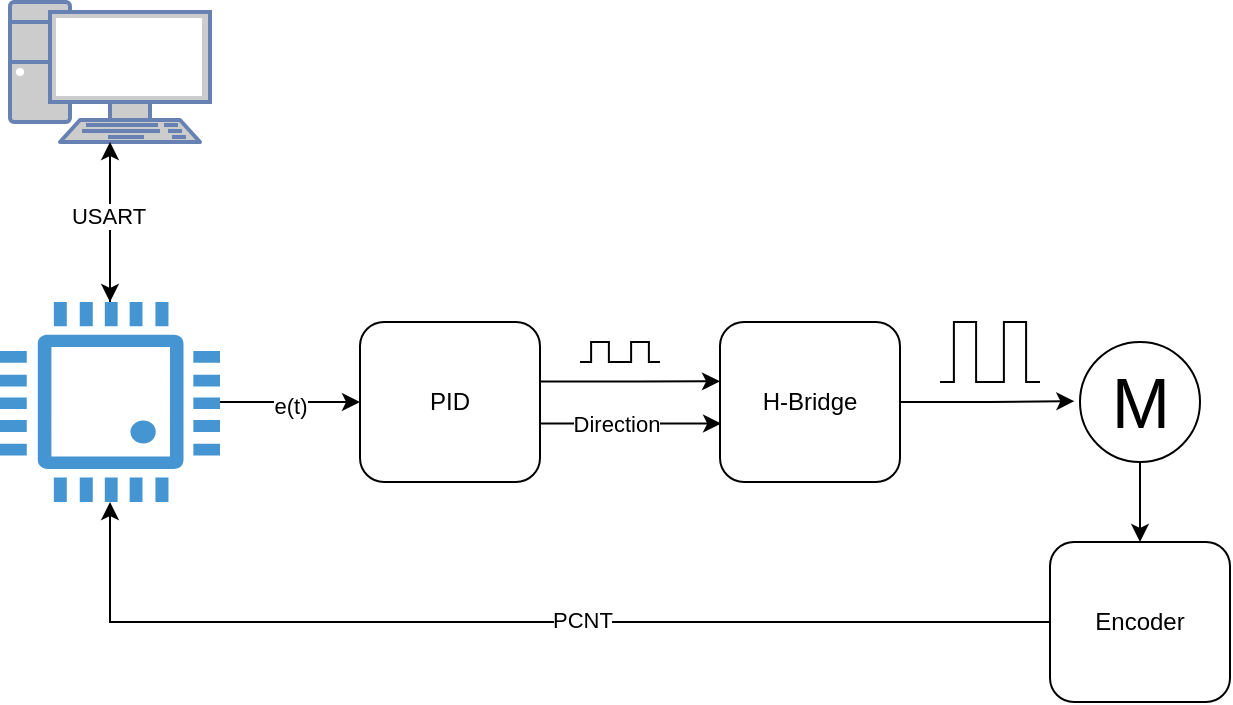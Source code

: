 <mxfile version="26.2.2" pages="3">
  <diagram name="Full_Control" id="Z-rWZrOju2R3CRfV87Qa">
    <mxGraphModel dx="985" dy="523" grid="1" gridSize="10" guides="1" tooltips="1" connect="1" arrows="1" fold="1" page="1" pageScale="1" pageWidth="827" pageHeight="1169" math="0" shadow="0">
      <root>
        <mxCell id="0" />
        <mxCell id="1" parent="0" />
        <mxCell id="OV722-GQpvoIQYZgpxlN-23" style="edgeStyle=orthogonalEdgeStyle;rounded=0;orthogonalLoop=1;jettySize=auto;html=1;entryX=0;entryY=0.5;entryDx=0;entryDy=0;" parent="1" source="OV722-GQpvoIQYZgpxlN-1" target="OV722-GQpvoIQYZgpxlN-18" edge="1">
          <mxGeometry relative="1" as="geometry" />
        </mxCell>
        <mxCell id="OV722-GQpvoIQYZgpxlN-24" value="e(t)" style="edgeLabel;html=1;align=center;verticalAlign=middle;resizable=0;points=[];" parent="OV722-GQpvoIQYZgpxlN-23" vertex="1" connectable="0">
          <mxGeometry x="-0.018" y="-2" relative="1" as="geometry">
            <mxPoint as="offset" />
          </mxGeometry>
        </mxCell>
        <mxCell id="OV722-GQpvoIQYZgpxlN-1" value="" style="pointerEvents=1;shadow=0;dashed=0;html=1;strokeColor=none;fillColor=#4495D1;labelPosition=center;verticalLabelPosition=bottom;verticalAlign=top;align=center;outlineConnect=0;shape=mxgraph.veeam.cpu;" parent="1" vertex="1">
          <mxGeometry x="90" y="160" width="110" height="100" as="geometry" />
        </mxCell>
        <mxCell id="OV722-GQpvoIQYZgpxlN-39" style="edgeStyle=orthogonalEdgeStyle;rounded=0;orthogonalLoop=1;jettySize=auto;html=1;entryX=0.5;entryY=0;entryDx=0;entryDy=0;" parent="1" source="OV722-GQpvoIQYZgpxlN-5" target="OV722-GQpvoIQYZgpxlN-38" edge="1">
          <mxGeometry relative="1" as="geometry" />
        </mxCell>
        <mxCell id="OV722-GQpvoIQYZgpxlN-5" value="M" style="verticalLabelPosition=middle;shadow=0;dashed=0;align=center;html=1;verticalAlign=middle;strokeWidth=1;shape=ellipse;aspect=fixed;fontSize=35;" parent="1" vertex="1">
          <mxGeometry x="630" y="180" width="60" height="60" as="geometry" />
        </mxCell>
        <mxCell id="OV722-GQpvoIQYZgpxlN-25" style="edgeStyle=orthogonalEdgeStyle;rounded=0;orthogonalLoop=1;jettySize=auto;html=1;entryX=0;entryY=0.371;entryDx=0;entryDy=0;entryPerimeter=0;" parent="1" source="OV722-GQpvoIQYZgpxlN-18" target="OV722-GQpvoIQYZgpxlN-22" edge="1">
          <mxGeometry relative="1" as="geometry">
            <Array as="points">
              <mxPoint x="410" y="200" />
            </Array>
          </mxGeometry>
        </mxCell>
        <mxCell id="OV722-GQpvoIQYZgpxlN-18" value="PID" style="rounded=1;whiteSpace=wrap;html=1;" parent="1" vertex="1">
          <mxGeometry x="270" y="170" width="90" height="80" as="geometry" />
        </mxCell>
        <mxCell id="OV722-GQpvoIQYZgpxlN-20" style="edgeStyle=orthogonalEdgeStyle;rounded=0;orthogonalLoop=1;jettySize=auto;html=1;" parent="1" source="OV722-GQpvoIQYZgpxlN-19" target="OV722-GQpvoIQYZgpxlN-1" edge="1">
          <mxGeometry relative="1" as="geometry" />
        </mxCell>
        <mxCell id="OV722-GQpvoIQYZgpxlN-19" value="" style="fontColor=#0066CC;verticalAlign=top;verticalLabelPosition=bottom;labelPosition=center;align=center;html=1;outlineConnect=0;fillColor=#CCCCCC;strokeColor=#6881B3;gradientColor=none;gradientDirection=north;strokeWidth=2;shape=mxgraph.networks.pc;" parent="1" vertex="1">
          <mxGeometry x="95" y="10" width="100" height="70" as="geometry" />
        </mxCell>
        <mxCell id="OV722-GQpvoIQYZgpxlN-21" style="edgeStyle=orthogonalEdgeStyle;rounded=0;orthogonalLoop=1;jettySize=auto;html=1;entryX=0.5;entryY=1;entryDx=0;entryDy=0;entryPerimeter=0;" parent="1" source="OV722-GQpvoIQYZgpxlN-1" target="OV722-GQpvoIQYZgpxlN-19" edge="1">
          <mxGeometry relative="1" as="geometry" />
        </mxCell>
        <mxCell id="OV722-GQpvoIQYZgpxlN-36" value="USART" style="edgeLabel;html=1;align=center;verticalAlign=middle;resizable=0;points=[];" parent="OV722-GQpvoIQYZgpxlN-21" vertex="1" connectable="0">
          <mxGeometry x="0.075" y="1" relative="1" as="geometry">
            <mxPoint as="offset" />
          </mxGeometry>
        </mxCell>
        <mxCell id="OV722-GQpvoIQYZgpxlN-22" value="H-Bridge" style="rounded=1;whiteSpace=wrap;html=1;" parent="1" vertex="1">
          <mxGeometry x="450" y="170" width="90" height="80" as="geometry" />
        </mxCell>
        <mxCell id="OV722-GQpvoIQYZgpxlN-26" style="edgeStyle=orthogonalEdgeStyle;rounded=0;orthogonalLoop=1;jettySize=auto;html=1;entryX=0.006;entryY=0.635;entryDx=0;entryDy=0;entryPerimeter=0;" parent="1" source="OV722-GQpvoIQYZgpxlN-18" target="OV722-GQpvoIQYZgpxlN-22" edge="1">
          <mxGeometry relative="1" as="geometry">
            <mxPoint x="440" y="220" as="targetPoint" />
            <Array as="points">
              <mxPoint x="410" y="220" />
            </Array>
          </mxGeometry>
        </mxCell>
        <mxCell id="OV722-GQpvoIQYZgpxlN-37" value="Direction" style="edgeLabel;html=1;align=center;verticalAlign=middle;resizable=0;points=[];" parent="OV722-GQpvoIQYZgpxlN-26" vertex="1" connectable="0">
          <mxGeometry x="-0.164" relative="1" as="geometry">
            <mxPoint as="offset" />
          </mxGeometry>
        </mxCell>
        <mxCell id="OV722-GQpvoIQYZgpxlN-29" style="edgeStyle=orthogonalEdgeStyle;rounded=0;orthogonalLoop=1;jettySize=auto;html=1;entryX=-0.047;entryY=0.493;entryDx=0;entryDy=0;entryPerimeter=0;" parent="1" source="OV722-GQpvoIQYZgpxlN-22" target="OV722-GQpvoIQYZgpxlN-5" edge="1">
          <mxGeometry relative="1" as="geometry" />
        </mxCell>
        <mxCell id="OV722-GQpvoIQYZgpxlN-32" value="" style="group" parent="1" vertex="1" connectable="0">
          <mxGeometry x="560" y="170" width="50" height="30" as="geometry" />
        </mxCell>
        <mxCell id="OV722-GQpvoIQYZgpxlN-28" value="" style="pointerEvents=1;verticalLabelPosition=bottom;shadow=0;dashed=0;align=center;html=1;verticalAlign=top;shape=mxgraph.electrical.waveforms.pulse_1;" parent="OV722-GQpvoIQYZgpxlN-32" vertex="1">
          <mxGeometry width="25" height="30" as="geometry" />
        </mxCell>
        <mxCell id="OV722-GQpvoIQYZgpxlN-31" value="" style="pointerEvents=1;verticalLabelPosition=bottom;shadow=0;dashed=0;align=center;html=1;verticalAlign=top;shape=mxgraph.electrical.waveforms.pulse_1;" parent="OV722-GQpvoIQYZgpxlN-32" vertex="1">
          <mxGeometry x="25" width="25" height="30" as="geometry" />
        </mxCell>
        <mxCell id="OV722-GQpvoIQYZgpxlN-33" value="" style="group" parent="1" vertex="1" connectable="0">
          <mxGeometry x="380" y="180" width="40" height="10" as="geometry" />
        </mxCell>
        <mxCell id="OV722-GQpvoIQYZgpxlN-34" value="" style="pointerEvents=1;verticalLabelPosition=bottom;shadow=0;dashed=0;align=center;html=1;verticalAlign=top;shape=mxgraph.electrical.waveforms.pulse_1;" parent="OV722-GQpvoIQYZgpxlN-33" vertex="1">
          <mxGeometry width="20" height="10" as="geometry" />
        </mxCell>
        <mxCell id="OV722-GQpvoIQYZgpxlN-35" value="" style="pointerEvents=1;verticalLabelPosition=bottom;shadow=0;dashed=0;align=center;html=1;verticalAlign=top;shape=mxgraph.electrical.waveforms.pulse_1;" parent="OV722-GQpvoIQYZgpxlN-33" vertex="1">
          <mxGeometry x="20" width="20" height="10" as="geometry" />
        </mxCell>
        <mxCell id="OV722-GQpvoIQYZgpxlN-40" style="edgeStyle=orthogonalEdgeStyle;rounded=0;orthogonalLoop=1;jettySize=auto;html=1;" parent="1" source="OV722-GQpvoIQYZgpxlN-38" target="OV722-GQpvoIQYZgpxlN-1" edge="1">
          <mxGeometry relative="1" as="geometry" />
        </mxCell>
        <mxCell id="OV722-GQpvoIQYZgpxlN-41" value="PCNT" style="edgeLabel;html=1;align=center;verticalAlign=middle;resizable=0;points=[];" parent="OV722-GQpvoIQYZgpxlN-40" vertex="1" connectable="0">
          <mxGeometry x="-0.115" y="-1" relative="1" as="geometry">
            <mxPoint as="offset" />
          </mxGeometry>
        </mxCell>
        <mxCell id="OV722-GQpvoIQYZgpxlN-38" value="Encoder" style="rounded=1;whiteSpace=wrap;html=1;" parent="1" vertex="1">
          <mxGeometry x="615" y="280" width="90" height="80" as="geometry" />
        </mxCell>
      </root>
    </mxGraphModel>
  </diagram>
  <diagram id="7eIuXx3934-IpjgZDtl0" name="Pulse_Capture">
    <mxGraphModel dx="1190" dy="633" grid="1" gridSize="10" guides="1" tooltips="1" connect="1" arrows="1" fold="1" page="1" pageScale="1" pageWidth="827" pageHeight="1169" math="0" shadow="0">
      <root>
        <mxCell id="0" />
        <mxCell id="1" parent="0" />
        <mxCell id="PoG1BxQDD3cZX-1AE5FF-2" value="" style="rounded=0;whiteSpace=wrap;html=1;" vertex="1" parent="1">
          <mxGeometry x="284" y="90" width="260" height="450" as="geometry" />
        </mxCell>
        <mxCell id="PoG1BxQDD3cZX-1AE5FF-3" value="&lt;font style=&quot;font-size: 18px;&quot;&gt;&lt;b&gt;100ms Software Timer&lt;/b&gt;&lt;/font&gt;" style="text;html=1;align=center;verticalAlign=middle;whiteSpace=wrap;rounded=0;" vertex="1" parent="1">
          <mxGeometry x="294" y="100" width="240" height="40" as="geometry" />
        </mxCell>
        <mxCell id="PoG1BxQDD3cZX-1AE5FF-6" value="" style="edgeStyle=orthogonalEdgeStyle;rounded=0;orthogonalLoop=1;jettySize=auto;html=1;" edge="1" parent="1" source="PoG1BxQDD3cZX-1AE5FF-4" target="PoG1BxQDD3cZX-1AE5FF-5">
          <mxGeometry relative="1" as="geometry" />
        </mxCell>
        <mxCell id="PoG1BxQDD3cZX-1AE5FF-4" value="Capture actual pulse counter" style="rounded=1;whiteSpace=wrap;html=1;" vertex="1" parent="1">
          <mxGeometry x="349" y="150" width="130" height="60" as="geometry" />
        </mxCell>
        <mxCell id="PoG1BxQDD3cZX-1AE5FF-8" value="" style="edgeStyle=orthogonalEdgeStyle;rounded=0;orthogonalLoop=1;jettySize=auto;html=1;" edge="1" parent="1" source="PoG1BxQDD3cZX-1AE5FF-5" target="PoG1BxQDD3cZX-1AE5FF-7">
          <mxGeometry relative="1" as="geometry" />
        </mxCell>
        <mxCell id="PoG1BxQDD3cZX-1AE5FF-5" value="Calculate pulse variation&lt;div&gt;(acutal_count - previous_count)&lt;/div&gt;" style="whiteSpace=wrap;html=1;rounded=1;" vertex="1" parent="1">
          <mxGeometry x="321.5" y="240" width="185" height="70" as="geometry" />
        </mxCell>
        <mxCell id="PoG1BxQDD3cZX-1AE5FF-10" value="" style="edgeStyle=orthogonalEdgeStyle;rounded=0;orthogonalLoop=1;jettySize=auto;html=1;" edge="1" parent="1" source="PoG1BxQDD3cZX-1AE5FF-7" target="PoG1BxQDD3cZX-1AE5FF-9">
          <mxGeometry relative="1" as="geometry" />
        </mxCell>
        <mxCell id="PoG1BxQDD3cZX-1AE5FF-7" value="Apply moving average filter" style="whiteSpace=wrap;html=1;rounded=1;" vertex="1" parent="1">
          <mxGeometry x="354" y="340" width="120" height="60" as="geometry" />
        </mxCell>
        <mxCell id="PoG1BxQDD3cZX-1AE5FF-9" value="Calculate and store current RPM" style="whiteSpace=wrap;html=1;rounded=1;" vertex="1" parent="1">
          <mxGeometry x="354" y="450" width="120" height="60" as="geometry" />
        </mxCell>
        <mxCell id="_Igv1LuJyFZyrK84kMH2-3" value="" style="points=[[0.25,0.25,0],[0.5,0,0],[0.75,0.25,0],[1,0.5,0],[0.75,0.75,0],[0.5,1,0],[0.25,0.75,0],[0,0.5,0]];shape=mxgraph.bpmn.gateway2;html=1;verticalLabelPosition=bottom;labelBackgroundColor=#ffffff;verticalAlign=top;align=center;perimeter=rhombusPerimeter;outlineConnect=0;outline=catching;symbol=timer;" vertex="1" parent="1">
          <mxGeometry x="389" y="30" width="50" height="50" as="geometry" />
        </mxCell>
      </root>
    </mxGraphModel>
  </diagram>
  <diagram id="QGKFXYn_B-JsUszylDK8" name="PID">
    <mxGraphModel dx="1190" dy="633" grid="1" gridSize="10" guides="1" tooltips="1" connect="1" arrows="1" fold="1" page="1" pageScale="1" pageWidth="827" pageHeight="1169" math="1" shadow="0">
      <root>
        <mxCell id="0" />
        <mxCell id="1" parent="0" />
        <mxCell id="Bdaa1ZfYECtBU1JqmxG2-5" value="" style="group" vertex="1" connectable="0" parent="1">
          <mxGeometry x="250" y="160" width="120" height="60" as="geometry" />
        </mxCell>
        <mxCell id="Bdaa1ZfYECtBU1JqmxG2-7" value="" style="group" vertex="1" connectable="0" parent="Bdaa1ZfYECtBU1JqmxG2-5">
          <mxGeometry width="120" height="60" as="geometry" />
        </mxCell>
        <mxCell id="Bdaa1ZfYECtBU1JqmxG2-4" value="" style="rounded=1;whiteSpace=wrap;html=1;" vertex="1" parent="Bdaa1ZfYECtBU1JqmxG2-7">
          <mxGeometry width="120" height="60" as="geometry" />
        </mxCell>
        <mxCell id="Bdaa1ZfYECtBU1JqmxG2-3" value="$$ K_{i}\times \int e(t)$$" style="text;html=1;align=center;verticalAlign=middle;whiteSpace=wrap;rounded=0;" vertex="1" parent="Bdaa1ZfYECtBU1JqmxG2-7">
          <mxGeometry x="30" y="15" width="60" height="30" as="geometry" />
        </mxCell>
        <mxCell id="Bdaa1ZfYECtBU1JqmxG2-8" value="" style="group" vertex="1" connectable="0" parent="1">
          <mxGeometry x="250" y="80" width="120" height="60" as="geometry" />
        </mxCell>
        <mxCell id="Bdaa1ZfYECtBU1JqmxG2-9" value="" style="group" vertex="1" connectable="0" parent="Bdaa1ZfYECtBU1JqmxG2-8">
          <mxGeometry width="120" height="60" as="geometry" />
        </mxCell>
        <mxCell id="Bdaa1ZfYECtBU1JqmxG2-10" value="" style="rounded=1;whiteSpace=wrap;html=1;" vertex="1" parent="Bdaa1ZfYECtBU1JqmxG2-9">
          <mxGeometry width="120" height="60" as="geometry" />
        </mxCell>
        <mxCell id="Bdaa1ZfYECtBU1JqmxG2-11" value="$$K_{p}\times e(t)$$" style="text;html=1;align=center;verticalAlign=middle;whiteSpace=wrap;rounded=0;" vertex="1" parent="Bdaa1ZfYECtBU1JqmxG2-9">
          <mxGeometry x="30" y="15" width="60" height="30" as="geometry" />
        </mxCell>
        <mxCell id="Bdaa1ZfYECtBU1JqmxG2-12" value="" style="group" vertex="1" connectable="0" parent="1">
          <mxGeometry x="250" y="240" width="120" height="60" as="geometry" />
        </mxCell>
        <mxCell id="Bdaa1ZfYECtBU1JqmxG2-13" value="" style="group" vertex="1" connectable="0" parent="Bdaa1ZfYECtBU1JqmxG2-12">
          <mxGeometry width="120" height="60" as="geometry" />
        </mxCell>
        <mxCell id="Bdaa1ZfYECtBU1JqmxG2-14" value="" style="rounded=1;whiteSpace=wrap;html=1;" vertex="1" parent="Bdaa1ZfYECtBU1JqmxG2-13">
          <mxGeometry width="120" height="60" as="geometry" />
        </mxCell>
        <mxCell id="Bdaa1ZfYECtBU1JqmxG2-15" value="$$ K_{d}\times \frac{de(t)}{dt}$$" style="text;html=1;align=center;verticalAlign=middle;whiteSpace=wrap;rounded=0;" vertex="1" parent="Bdaa1ZfYECtBU1JqmxG2-13">
          <mxGeometry x="30" y="15" width="60" height="30" as="geometry" />
        </mxCell>
        <mxCell id="Bdaa1ZfYECtBU1JqmxG2-19" value="" style="group" vertex="1" connectable="0" parent="1">
          <mxGeometry x="460" y="170" width="40" height="40" as="geometry" />
        </mxCell>
        <mxCell id="Bdaa1ZfYECtBU1JqmxG2-23" style="edgeStyle=orthogonalEdgeStyle;rounded=0;orthogonalLoop=1;jettySize=auto;html=1;" edge="1" parent="Bdaa1ZfYECtBU1JqmxG2-19" source="Bdaa1ZfYECtBU1JqmxG2-17">
          <mxGeometry relative="1" as="geometry">
            <mxPoint x="150" y="20" as="targetPoint" />
          </mxGeometry>
        </mxCell>
        <mxCell id="Bdaa1ZfYECtBU1JqmxG2-17" value="" style="ellipse;whiteSpace=wrap;html=1;aspect=fixed;" vertex="1" parent="Bdaa1ZfYECtBU1JqmxG2-19">
          <mxGeometry width="40" height="40" as="geometry" />
        </mxCell>
        <mxCell id="Bdaa1ZfYECtBU1JqmxG2-18" value="$$\sum$$" style="text;html=1;align=center;verticalAlign=middle;whiteSpace=wrap;rounded=0;" vertex="1" parent="Bdaa1ZfYECtBU1JqmxG2-19">
          <mxGeometry x="10" y="7.5" width="20" height="25" as="geometry" />
        </mxCell>
        <mxCell id="Bdaa1ZfYECtBU1JqmxG2-20" style="edgeStyle=orthogonalEdgeStyle;rounded=0;orthogonalLoop=1;jettySize=auto;html=1;entryX=0.5;entryY=1;entryDx=0;entryDy=0;" edge="1" parent="1" source="Bdaa1ZfYECtBU1JqmxG2-14" target="Bdaa1ZfYECtBU1JqmxG2-17">
          <mxGeometry relative="1" as="geometry" />
        </mxCell>
        <mxCell id="Bdaa1ZfYECtBU1JqmxG2-21" style="edgeStyle=orthogonalEdgeStyle;rounded=0;orthogonalLoop=1;jettySize=auto;html=1;entryX=0;entryY=0.5;entryDx=0;entryDy=0;" edge="1" parent="1" source="Bdaa1ZfYECtBU1JqmxG2-4" target="Bdaa1ZfYECtBU1JqmxG2-17">
          <mxGeometry relative="1" as="geometry" />
        </mxCell>
        <mxCell id="Bdaa1ZfYECtBU1JqmxG2-22" style="edgeStyle=orthogonalEdgeStyle;rounded=0;orthogonalLoop=1;jettySize=auto;html=1;entryX=0.5;entryY=0;entryDx=0;entryDy=0;" edge="1" parent="1" source="Bdaa1ZfYECtBU1JqmxG2-10" target="Bdaa1ZfYECtBU1JqmxG2-17">
          <mxGeometry relative="1" as="geometry" />
        </mxCell>
        <mxCell id="Bdaa1ZfYECtBU1JqmxG2-24" value="Control signal" style="text;html=1;align=center;verticalAlign=middle;whiteSpace=wrap;rounded=0;" vertex="1" parent="1">
          <mxGeometry x="530" y="160" width="60" height="30" as="geometry" />
        </mxCell>
        <mxCell id="R49dEeUcWVjo-sZ3hqLw-14" style="edgeStyle=orthogonalEdgeStyle;rounded=0;orthogonalLoop=1;jettySize=auto;html=1;entryX=0.5;entryY=1;entryDx=0;entryDy=0;" edge="1" parent="1" source="Bdaa1ZfYECtBU1JqmxG2-25" target="R49dEeUcWVjo-sZ3hqLw-4">
          <mxGeometry relative="1" as="geometry">
            <Array as="points">
              <mxPoint x="680" y="330" />
              <mxPoint x="120" y="330" />
            </Array>
          </mxGeometry>
        </mxCell>
        <mxCell id="Bdaa1ZfYECtBU1JqmxG2-25" value="Plant" style="rounded=1;whiteSpace=wrap;html=1;" vertex="1" parent="1">
          <mxGeometry x="610" y="160" width="120" height="60" as="geometry" />
        </mxCell>
        <mxCell id="R49dEeUcWVjo-sZ3hqLw-2" value="" style="group" vertex="1" connectable="0" parent="1">
          <mxGeometry x="100" y="170" width="40" height="40" as="geometry" />
        </mxCell>
        <mxCell id="R49dEeUcWVjo-sZ3hqLw-4" value="" style="ellipse;whiteSpace=wrap;html=1;aspect=fixed;" vertex="1" parent="R49dEeUcWVjo-sZ3hqLw-2">
          <mxGeometry width="40" height="40" as="geometry" />
        </mxCell>
        <mxCell id="R49dEeUcWVjo-sZ3hqLw-5" value="$$\sum$$" style="text;html=1;align=center;verticalAlign=middle;whiteSpace=wrap;rounded=0;" vertex="1" parent="R49dEeUcWVjo-sZ3hqLw-2">
          <mxGeometry x="10" y="7.5" width="20" height="25" as="geometry" />
        </mxCell>
        <mxCell id="R49dEeUcWVjo-sZ3hqLw-8" style="edgeStyle=orthogonalEdgeStyle;rounded=0;orthogonalLoop=1;jettySize=auto;html=1;entryX=0;entryY=0.5;entryDx=0;entryDy=0;" edge="1" parent="1" source="R49dEeUcWVjo-sZ3hqLw-4" target="Bdaa1ZfYECtBU1JqmxG2-4">
          <mxGeometry relative="1" as="geometry" />
        </mxCell>
        <mxCell id="R49dEeUcWVjo-sZ3hqLw-9" style="edgeStyle=orthogonalEdgeStyle;rounded=0;orthogonalLoop=1;jettySize=auto;html=1;entryX=0;entryY=0.5;entryDx=0;entryDy=0;" edge="1" parent="1" source="R49dEeUcWVjo-sZ3hqLw-4" target="Bdaa1ZfYECtBU1JqmxG2-10">
          <mxGeometry relative="1" as="geometry" />
        </mxCell>
        <mxCell id="R49dEeUcWVjo-sZ3hqLw-11" style="edgeStyle=orthogonalEdgeStyle;rounded=0;orthogonalLoop=1;jettySize=auto;html=1;entryX=0;entryY=0.5;entryDx=0;entryDy=0;" edge="1" parent="1" source="R49dEeUcWVjo-sZ3hqLw-4" target="Bdaa1ZfYECtBU1JqmxG2-14">
          <mxGeometry relative="1" as="geometry" />
        </mxCell>
        <mxCell id="R49dEeUcWVjo-sZ3hqLw-12" value="" style="endArrow=classic;html=1;rounded=0;entryX=0;entryY=0.5;entryDx=0;entryDy=0;" edge="1" parent="1" target="R49dEeUcWVjo-sZ3hqLw-4">
          <mxGeometry width="50" height="50" relative="1" as="geometry">
            <mxPoint x="30" y="190" as="sourcePoint" />
            <mxPoint x="250" y="160" as="targetPoint" />
          </mxGeometry>
        </mxCell>
        <mxCell id="R49dEeUcWVjo-sZ3hqLw-13" value="Set Point" style="text;html=1;align=center;verticalAlign=middle;whiteSpace=wrap;rounded=0;" vertex="1" parent="1">
          <mxGeometry x="30" y="160" width="60" height="30" as="geometry" />
        </mxCell>
        <mxCell id="R49dEeUcWVjo-sZ3hqLw-15" value="$$-$$" style="text;html=1;align=center;verticalAlign=middle;whiteSpace=wrap;rounded=0;" vertex="1" parent="1">
          <mxGeometry x="100" y="220" width="10" height="10" as="geometry" />
        </mxCell>
        <mxCell id="R49dEeUcWVjo-sZ3hqLw-20" value="$$+$$" style="text;html=1;align=center;verticalAlign=middle;whiteSpace=wrap;rounded=0;" vertex="1" parent="1">
          <mxGeometry x="80" y="200" width="10" height="10" as="geometry" />
        </mxCell>
        <mxCell id="a1Ip9Dr_KsX_Oa5Dbp-x-1" value="" style="rounded=0;whiteSpace=wrap;html=1;" vertex="1" parent="1">
          <mxGeometry x="284" y="410" width="260" height="450" as="geometry" />
        </mxCell>
        <mxCell id="a1Ip9Dr_KsX_Oa5Dbp-x-2" value="&lt;font style=&quot;font-size: 18px;&quot;&gt;&lt;b&gt;10ms Software Timer&lt;/b&gt;&lt;/font&gt;" style="text;html=1;align=center;verticalAlign=middle;whiteSpace=wrap;rounded=0;" vertex="1" parent="1">
          <mxGeometry x="294" y="420" width="240" height="40" as="geometry" />
        </mxCell>
        <mxCell id="a1Ip9Dr_KsX_Oa5Dbp-x-3" value="" style="edgeStyle=orthogonalEdgeStyle;rounded=0;orthogonalLoop=1;jettySize=auto;html=1;" edge="1" parent="1" source="a1Ip9Dr_KsX_Oa5Dbp-x-4" target="a1Ip9Dr_KsX_Oa5Dbp-x-6">
          <mxGeometry relative="1" as="geometry" />
        </mxCell>
        <mxCell id="a1Ip9Dr_KsX_Oa5Dbp-x-4" value="Get actual RPM" style="rounded=1;whiteSpace=wrap;html=1;" vertex="1" parent="1">
          <mxGeometry x="349" y="470" width="130" height="60" as="geometry" />
        </mxCell>
        <mxCell id="a1Ip9Dr_KsX_Oa5Dbp-x-5" value="" style="edgeStyle=orthogonalEdgeStyle;rounded=0;orthogonalLoop=1;jettySize=auto;html=1;" edge="1" parent="1" source="a1Ip9Dr_KsX_Oa5Dbp-x-6" target="a1Ip9Dr_KsX_Oa5Dbp-x-8">
          <mxGeometry relative="1" as="geometry" />
        </mxCell>
        <mxCell id="a1Ip9Dr_KsX_Oa5Dbp-x-6" value="Calculate error&lt;div&gt;(&lt;span style=&quot;background-color: transparent; color: light-dark(rgb(0, 0, 0), rgb(255, 255, 255));&quot;&gt;set_point -&amp;nbsp;&lt;/span&gt;&lt;span style=&quot;background-color: transparent; color: light-dark(rgb(0, 0, 0), rgb(255, 255, 255));&quot;&gt;current_rpm)&lt;/span&gt;&lt;/div&gt;" style="whiteSpace=wrap;html=1;rounded=1;" vertex="1" parent="1">
          <mxGeometry x="321.5" y="560" width="185" height="70" as="geometry" />
        </mxCell>
        <mxCell id="a1Ip9Dr_KsX_Oa5Dbp-x-7" value="" style="edgeStyle=orthogonalEdgeStyle;rounded=0;orthogonalLoop=1;jettySize=auto;html=1;" edge="1" parent="1" source="a1Ip9Dr_KsX_Oa5Dbp-x-8" target="a1Ip9Dr_KsX_Oa5Dbp-x-9">
          <mxGeometry relative="1" as="geometry" />
        </mxCell>
        <mxCell id="a1Ip9Dr_KsX_Oa5Dbp-x-8" value="Calculate PID output" style="whiteSpace=wrap;html=1;rounded=1;" vertex="1" parent="1">
          <mxGeometry x="354" y="660" width="120" height="60" as="geometry" />
        </mxCell>
        <mxCell id="a1Ip9Dr_KsX_Oa5Dbp-x-9" value="Set duty cycle" style="whiteSpace=wrap;html=1;rounded=1;" vertex="1" parent="1">
          <mxGeometry x="354" y="770" width="120" height="60" as="geometry" />
        </mxCell>
        <mxCell id="a1Ip9Dr_KsX_Oa5Dbp-x-10" value="" style="points=[[0.25,0.25,0],[0.5,0,0],[0.75,0.25,0],[1,0.5,0],[0.75,0.75,0],[0.5,1,0],[0.25,0.75,0],[0,0.5,0]];shape=mxgraph.bpmn.gateway2;html=1;verticalLabelPosition=bottom;labelBackgroundColor=#ffffff;verticalAlign=top;align=center;perimeter=rhombusPerimeter;outlineConnect=0;outline=catching;symbol=timer;" vertex="1" parent="1">
          <mxGeometry x="389" y="350" width="50" height="50" as="geometry" />
        </mxCell>
      </root>
    </mxGraphModel>
  </diagram>
</mxfile>
